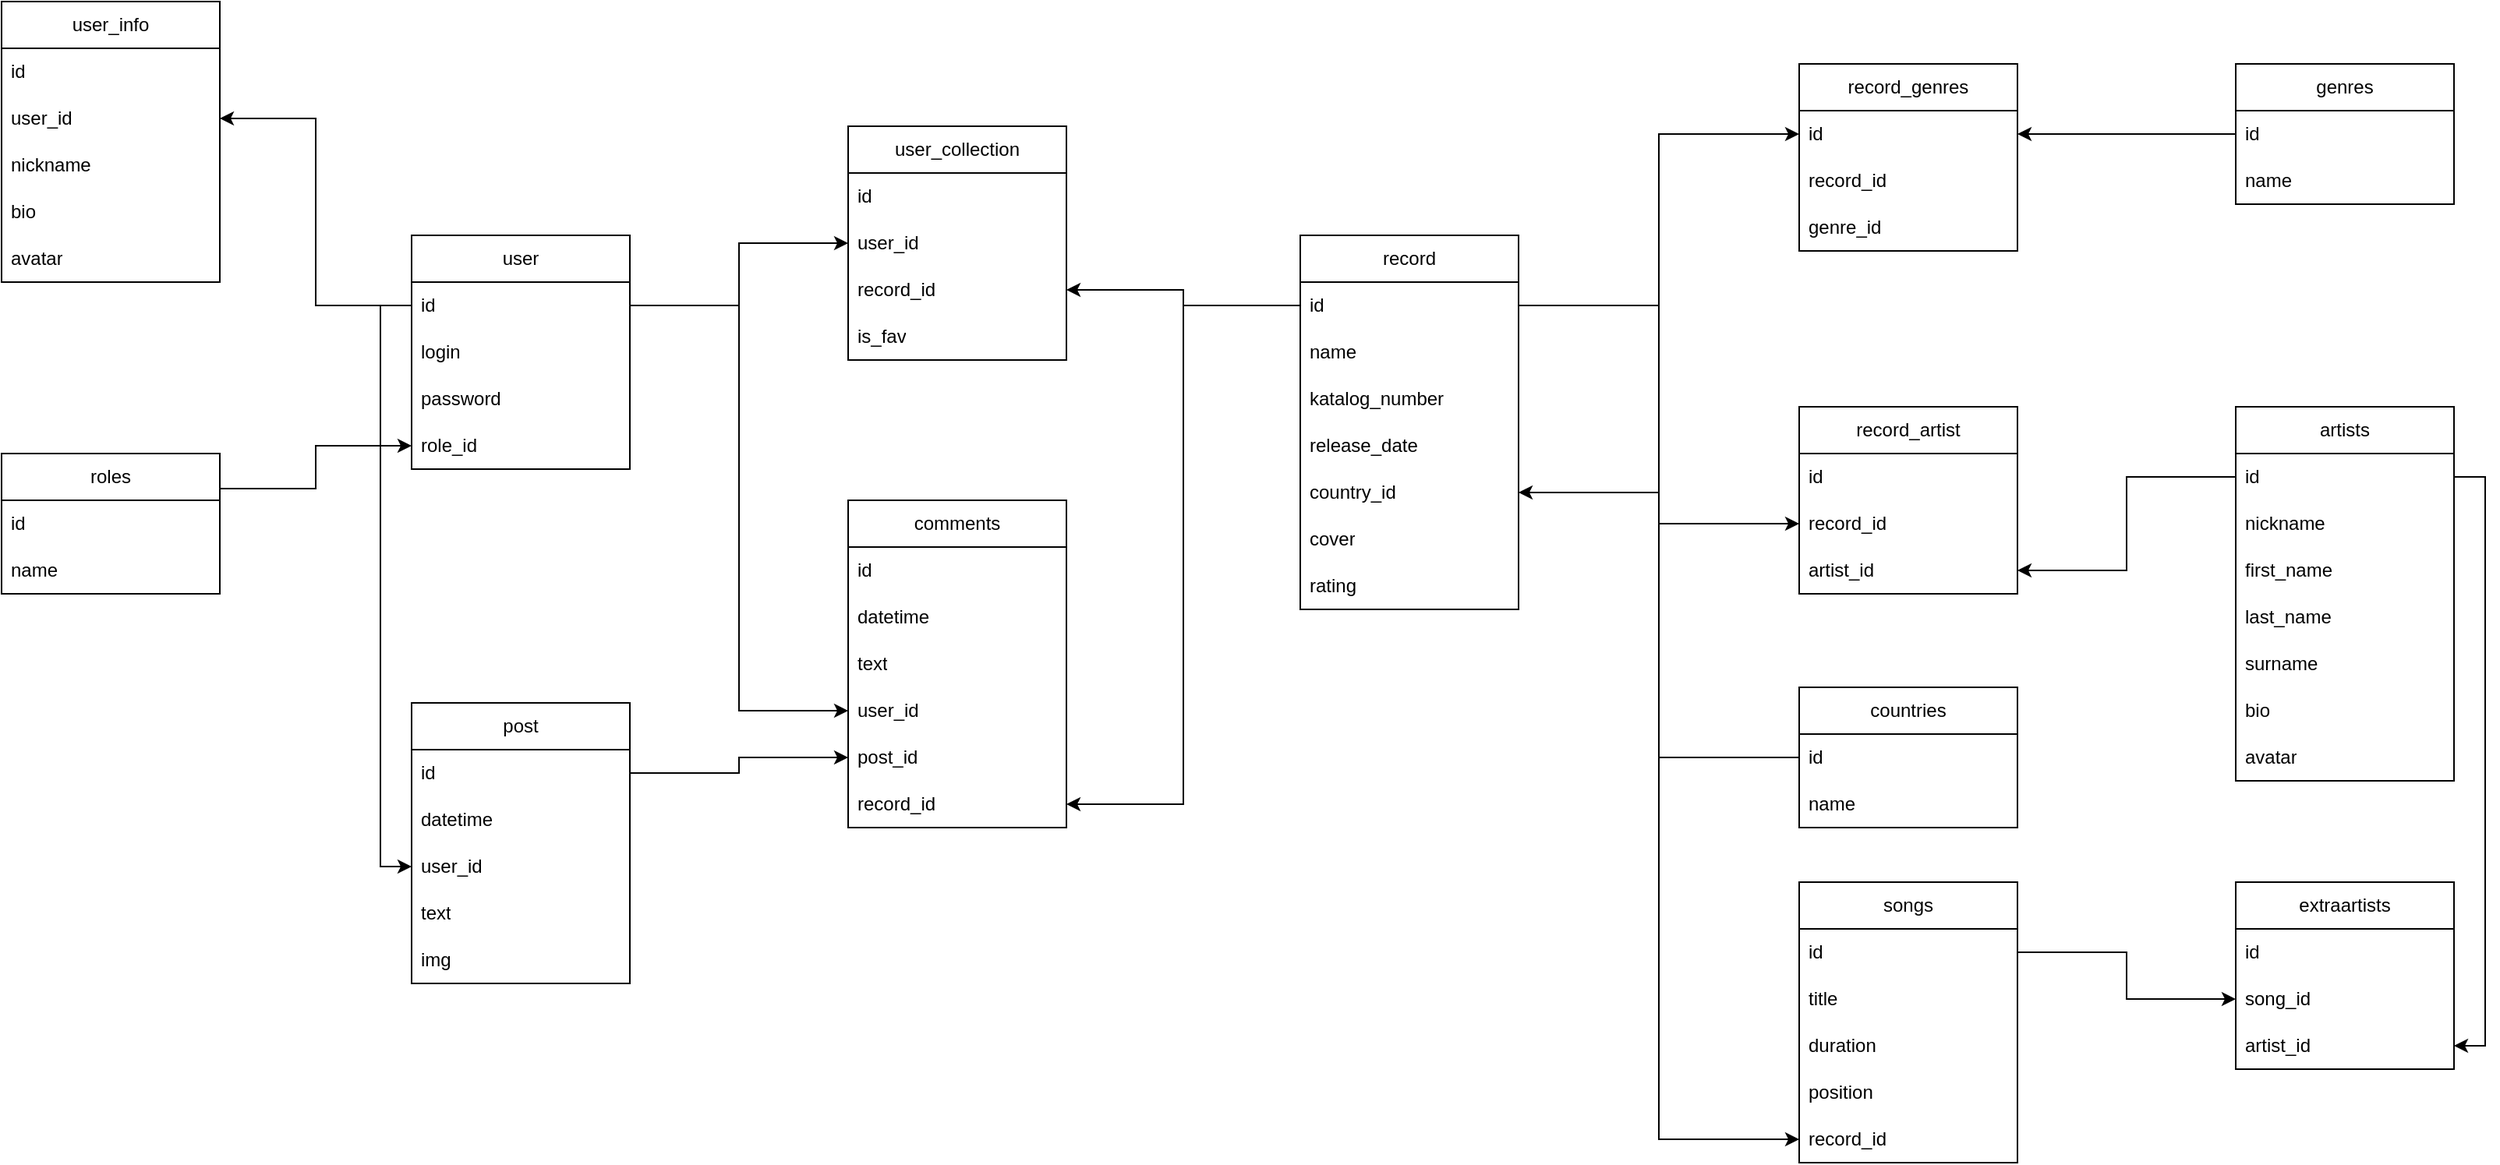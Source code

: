 <mxfile version="23.1.4" type="device">
  <diagram name="Страница — 1" id="0s-_kIhVOp5bxR39Bhoq">
    <mxGraphModel dx="2344" dy="765" grid="1" gridSize="10" guides="1" tooltips="1" connect="1" arrows="1" fold="1" page="1" pageScale="1" pageWidth="827" pageHeight="1169" math="0" shadow="0">
      <root>
        <mxCell id="0" />
        <mxCell id="1" parent="0" />
        <mxCell id="y_YgCn_2PNc4f6Vvzl3u-2" value="user" style="swimlane;fontStyle=0;childLayout=stackLayout;horizontal=1;startSize=30;horizontalStack=0;resizeParent=1;resizeParentMax=0;resizeLast=0;collapsible=1;marginBottom=0;whiteSpace=wrap;html=1;" parent="1" vertex="1">
          <mxGeometry x="-10" y="470" width="140" height="150" as="geometry" />
        </mxCell>
        <mxCell id="y_YgCn_2PNc4f6Vvzl3u-3" value="id" style="text;strokeColor=none;fillColor=none;align=left;verticalAlign=middle;spacingLeft=4;spacingRight=4;overflow=hidden;points=[[0,0.5],[1,0.5]];portConstraint=eastwest;rotatable=0;whiteSpace=wrap;html=1;" parent="y_YgCn_2PNc4f6Vvzl3u-2" vertex="1">
          <mxGeometry y="30" width="140" height="30" as="geometry" />
        </mxCell>
        <mxCell id="y_YgCn_2PNc4f6Vvzl3u-5" value="login" style="text;strokeColor=none;fillColor=none;align=left;verticalAlign=middle;spacingLeft=4;spacingRight=4;overflow=hidden;points=[[0,0.5],[1,0.5]];portConstraint=eastwest;rotatable=0;whiteSpace=wrap;html=1;" parent="y_YgCn_2PNc4f6Vvzl3u-2" vertex="1">
          <mxGeometry y="60" width="140" height="30" as="geometry" />
        </mxCell>
        <mxCell id="y_YgCn_2PNc4f6Vvzl3u-6" value="password" style="text;strokeColor=none;fillColor=none;align=left;verticalAlign=middle;spacingLeft=4;spacingRight=4;overflow=hidden;points=[[0,0.5],[1,0.5]];portConstraint=eastwest;rotatable=0;whiteSpace=wrap;html=1;" parent="y_YgCn_2PNc4f6Vvzl3u-2" vertex="1">
          <mxGeometry y="90" width="140" height="30" as="geometry" />
        </mxCell>
        <mxCell id="y_YgCn_2PNc4f6Vvzl3u-7" value="role_id" style="text;strokeColor=none;fillColor=none;align=left;verticalAlign=middle;spacingLeft=4;spacingRight=4;overflow=hidden;points=[[0,0.5],[1,0.5]];portConstraint=eastwest;rotatable=0;whiteSpace=wrap;html=1;" parent="y_YgCn_2PNc4f6Vvzl3u-2" vertex="1">
          <mxGeometry y="120" width="140" height="30" as="geometry" />
        </mxCell>
        <mxCell id="y_YgCn_2PNc4f6Vvzl3u-12" style="edgeStyle=orthogonalEdgeStyle;rounded=0;orthogonalLoop=1;jettySize=auto;html=1;exitX=1;exitY=0.25;exitDx=0;exitDy=0;entryX=0;entryY=0.5;entryDx=0;entryDy=0;" parent="1" source="y_YgCn_2PNc4f6Vvzl3u-8" target="y_YgCn_2PNc4f6Vvzl3u-7" edge="1">
          <mxGeometry relative="1" as="geometry" />
        </mxCell>
        <mxCell id="y_YgCn_2PNc4f6Vvzl3u-8" value="roles" style="swimlane;fontStyle=0;childLayout=stackLayout;horizontal=1;startSize=30;horizontalStack=0;resizeParent=1;resizeParentMax=0;resizeLast=0;collapsible=1;marginBottom=0;whiteSpace=wrap;html=1;" parent="1" vertex="1">
          <mxGeometry x="-273" y="610" width="140" height="90" as="geometry" />
        </mxCell>
        <mxCell id="y_YgCn_2PNc4f6Vvzl3u-9" value="id" style="text;strokeColor=none;fillColor=none;align=left;verticalAlign=middle;spacingLeft=4;spacingRight=4;overflow=hidden;points=[[0,0.5],[1,0.5]];portConstraint=eastwest;rotatable=0;whiteSpace=wrap;html=1;" parent="y_YgCn_2PNc4f6Vvzl3u-8" vertex="1">
          <mxGeometry y="30" width="140" height="30" as="geometry" />
        </mxCell>
        <mxCell id="y_YgCn_2PNc4f6Vvzl3u-10" value="name" style="text;strokeColor=none;fillColor=none;align=left;verticalAlign=middle;spacingLeft=4;spacingRight=4;overflow=hidden;points=[[0,0.5],[1,0.5]];portConstraint=eastwest;rotatable=0;whiteSpace=wrap;html=1;" parent="y_YgCn_2PNc4f6Vvzl3u-8" vertex="1">
          <mxGeometry y="60" width="140" height="30" as="geometry" />
        </mxCell>
        <mxCell id="y_YgCn_2PNc4f6Vvzl3u-13" value="record" style="swimlane;fontStyle=0;childLayout=stackLayout;horizontal=1;startSize=30;horizontalStack=0;resizeParent=1;resizeParentMax=0;resizeLast=0;collapsible=1;marginBottom=0;whiteSpace=wrap;html=1;" parent="1" vertex="1">
          <mxGeometry x="560" y="470" width="140" height="240" as="geometry" />
        </mxCell>
        <mxCell id="y_YgCn_2PNc4f6Vvzl3u-14" value="id" style="text;strokeColor=none;fillColor=none;align=left;verticalAlign=middle;spacingLeft=4;spacingRight=4;overflow=hidden;points=[[0,0.5],[1,0.5]];portConstraint=eastwest;rotatable=0;whiteSpace=wrap;html=1;" parent="y_YgCn_2PNc4f6Vvzl3u-13" vertex="1">
          <mxGeometry y="30" width="140" height="30" as="geometry" />
        </mxCell>
        <mxCell id="y_YgCn_2PNc4f6Vvzl3u-15" value="name" style="text;strokeColor=none;fillColor=none;align=left;verticalAlign=middle;spacingLeft=4;spacingRight=4;overflow=hidden;points=[[0,0.5],[1,0.5]];portConstraint=eastwest;rotatable=0;whiteSpace=wrap;html=1;" parent="y_YgCn_2PNc4f6Vvzl3u-13" vertex="1">
          <mxGeometry y="60" width="140" height="30" as="geometry" />
        </mxCell>
        <mxCell id="y_YgCn_2PNc4f6Vvzl3u-17" value="katalog_number" style="text;strokeColor=none;fillColor=none;align=left;verticalAlign=middle;spacingLeft=4;spacingRight=4;overflow=hidden;points=[[0,0.5],[1,0.5]];portConstraint=eastwest;rotatable=0;whiteSpace=wrap;html=1;" parent="y_YgCn_2PNc4f6Vvzl3u-13" vertex="1">
          <mxGeometry y="90" width="140" height="30" as="geometry" />
        </mxCell>
        <mxCell id="y_YgCn_2PNc4f6Vvzl3u-19" value="release_date" style="text;strokeColor=none;fillColor=none;align=left;verticalAlign=middle;spacingLeft=4;spacingRight=4;overflow=hidden;points=[[0,0.5],[1,0.5]];portConstraint=eastwest;rotatable=0;whiteSpace=wrap;html=1;" parent="y_YgCn_2PNc4f6Vvzl3u-13" vertex="1">
          <mxGeometry y="120" width="140" height="30" as="geometry" />
        </mxCell>
        <mxCell id="y_YgCn_2PNc4f6Vvzl3u-20" value="country_id" style="text;strokeColor=none;fillColor=none;align=left;verticalAlign=middle;spacingLeft=4;spacingRight=4;overflow=hidden;points=[[0,0.5],[1,0.5]];portConstraint=eastwest;rotatable=0;whiteSpace=wrap;html=1;" parent="y_YgCn_2PNc4f6Vvzl3u-13" vertex="1">
          <mxGeometry y="150" width="140" height="30" as="geometry" />
        </mxCell>
        <mxCell id="y_YgCn_2PNc4f6Vvzl3u-115" value="cover" style="text;strokeColor=none;fillColor=none;align=left;verticalAlign=middle;spacingLeft=4;spacingRight=4;overflow=hidden;points=[[0,0.5],[1,0.5]];portConstraint=eastwest;rotatable=0;whiteSpace=wrap;html=1;" parent="y_YgCn_2PNc4f6Vvzl3u-13" vertex="1">
          <mxGeometry y="180" width="140" height="30" as="geometry" />
        </mxCell>
        <mxCell id="y_YgCn_2PNc4f6Vvzl3u-69" value="rating" style="text;strokeColor=none;fillColor=none;align=left;verticalAlign=middle;spacingLeft=4;spacingRight=4;overflow=hidden;points=[[0,0.5],[1,0.5]];portConstraint=eastwest;rotatable=0;whiteSpace=wrap;html=1;" parent="y_YgCn_2PNc4f6Vvzl3u-13" vertex="1">
          <mxGeometry y="210" width="140" height="30" as="geometry" />
        </mxCell>
        <mxCell id="y_YgCn_2PNc4f6Vvzl3u-25" value="artists" style="swimlane;fontStyle=0;childLayout=stackLayout;horizontal=1;startSize=30;horizontalStack=0;resizeParent=1;resizeParentMax=0;resizeLast=0;collapsible=1;marginBottom=0;whiteSpace=wrap;html=1;" parent="1" vertex="1">
          <mxGeometry x="1160" y="580" width="140" height="240" as="geometry" />
        </mxCell>
        <mxCell id="y_YgCn_2PNc4f6Vvzl3u-26" value="id" style="text;strokeColor=none;fillColor=none;align=left;verticalAlign=middle;spacingLeft=4;spacingRight=4;overflow=hidden;points=[[0,0.5],[1,0.5]];portConstraint=eastwest;rotatable=0;whiteSpace=wrap;html=1;" parent="y_YgCn_2PNc4f6Vvzl3u-25" vertex="1">
          <mxGeometry y="30" width="140" height="30" as="geometry" />
        </mxCell>
        <mxCell id="y_YgCn_2PNc4f6Vvzl3u-27" value="nickname" style="text;strokeColor=none;fillColor=none;align=left;verticalAlign=middle;spacingLeft=4;spacingRight=4;overflow=hidden;points=[[0,0.5],[1,0.5]];portConstraint=eastwest;rotatable=0;whiteSpace=wrap;html=1;" parent="y_YgCn_2PNc4f6Vvzl3u-25" vertex="1">
          <mxGeometry y="60" width="140" height="30" as="geometry" />
        </mxCell>
        <mxCell id="y_YgCn_2PNc4f6Vvzl3u-37" value="first_name" style="text;strokeColor=none;fillColor=none;align=left;verticalAlign=middle;spacingLeft=4;spacingRight=4;overflow=hidden;points=[[0,0.5],[1,0.5]];portConstraint=eastwest;rotatable=0;whiteSpace=wrap;html=1;" parent="y_YgCn_2PNc4f6Vvzl3u-25" vertex="1">
          <mxGeometry y="90" width="140" height="30" as="geometry" />
        </mxCell>
        <mxCell id="LVcGv-mRTMzoTMZj-JKr-2" value="last_name" style="text;strokeColor=none;fillColor=none;align=left;verticalAlign=middle;spacingLeft=4;spacingRight=4;overflow=hidden;points=[[0,0.5],[1,0.5]];portConstraint=eastwest;rotatable=0;whiteSpace=wrap;html=1;" vertex="1" parent="y_YgCn_2PNc4f6Vvzl3u-25">
          <mxGeometry y="120" width="140" height="30" as="geometry" />
        </mxCell>
        <mxCell id="LVcGv-mRTMzoTMZj-JKr-1" value="surname" style="text;strokeColor=none;fillColor=none;align=left;verticalAlign=middle;spacingLeft=4;spacingRight=4;overflow=hidden;points=[[0,0.5],[1,0.5]];portConstraint=eastwest;rotatable=0;whiteSpace=wrap;html=1;" vertex="1" parent="y_YgCn_2PNc4f6Vvzl3u-25">
          <mxGeometry y="150" width="140" height="30" as="geometry" />
        </mxCell>
        <mxCell id="y_YgCn_2PNc4f6Vvzl3u-39" value="bio" style="text;strokeColor=none;fillColor=none;align=left;verticalAlign=middle;spacingLeft=4;spacingRight=4;overflow=hidden;points=[[0,0.5],[1,0.5]];portConstraint=eastwest;rotatable=0;whiteSpace=wrap;html=1;" parent="y_YgCn_2PNc4f6Vvzl3u-25" vertex="1">
          <mxGeometry y="180" width="140" height="30" as="geometry" />
        </mxCell>
        <mxCell id="y_YgCn_2PNc4f6Vvzl3u-38" value="avatar" style="text;strokeColor=none;fillColor=none;align=left;verticalAlign=middle;spacingLeft=4;spacingRight=4;overflow=hidden;points=[[0,0.5],[1,0.5]];portConstraint=eastwest;rotatable=0;whiteSpace=wrap;html=1;" parent="y_YgCn_2PNc4f6Vvzl3u-25" vertex="1">
          <mxGeometry y="210" width="140" height="30" as="geometry" />
        </mxCell>
        <mxCell id="y_YgCn_2PNc4f6Vvzl3u-29" value="genres" style="swimlane;fontStyle=0;childLayout=stackLayout;horizontal=1;startSize=30;horizontalStack=0;resizeParent=1;resizeParentMax=0;resizeLast=0;collapsible=1;marginBottom=0;whiteSpace=wrap;html=1;" parent="1" vertex="1">
          <mxGeometry x="1160" y="360" width="140" height="90" as="geometry" />
        </mxCell>
        <mxCell id="y_YgCn_2PNc4f6Vvzl3u-30" value="id" style="text;strokeColor=none;fillColor=none;align=left;verticalAlign=middle;spacingLeft=4;spacingRight=4;overflow=hidden;points=[[0,0.5],[1,0.5]];portConstraint=eastwest;rotatable=0;whiteSpace=wrap;html=1;" parent="y_YgCn_2PNc4f6Vvzl3u-29" vertex="1">
          <mxGeometry y="30" width="140" height="30" as="geometry" />
        </mxCell>
        <mxCell id="y_YgCn_2PNc4f6Vvzl3u-31" value="name" style="text;strokeColor=none;fillColor=none;align=left;verticalAlign=middle;spacingLeft=4;spacingRight=4;overflow=hidden;points=[[0,0.5],[1,0.5]];portConstraint=eastwest;rotatable=0;whiteSpace=wrap;html=1;" parent="y_YgCn_2PNc4f6Vvzl3u-29" vertex="1">
          <mxGeometry y="60" width="140" height="30" as="geometry" />
        </mxCell>
        <mxCell id="y_YgCn_2PNc4f6Vvzl3u-33" value="countries" style="swimlane;fontStyle=0;childLayout=stackLayout;horizontal=1;startSize=30;horizontalStack=0;resizeParent=1;resizeParentMax=0;resizeLast=0;collapsible=1;marginBottom=0;whiteSpace=wrap;html=1;" parent="1" vertex="1">
          <mxGeometry x="880" y="760" width="140" height="90" as="geometry" />
        </mxCell>
        <mxCell id="y_YgCn_2PNc4f6Vvzl3u-34" value="id" style="text;strokeColor=none;fillColor=none;align=left;verticalAlign=middle;spacingLeft=4;spacingRight=4;overflow=hidden;points=[[0,0.5],[1,0.5]];portConstraint=eastwest;rotatable=0;whiteSpace=wrap;html=1;" parent="y_YgCn_2PNc4f6Vvzl3u-33" vertex="1">
          <mxGeometry y="30" width="140" height="30" as="geometry" />
        </mxCell>
        <mxCell id="y_YgCn_2PNc4f6Vvzl3u-35" value="name" style="text;strokeColor=none;fillColor=none;align=left;verticalAlign=middle;spacingLeft=4;spacingRight=4;overflow=hidden;points=[[0,0.5],[1,0.5]];portConstraint=eastwest;rotatable=0;whiteSpace=wrap;html=1;" parent="y_YgCn_2PNc4f6Vvzl3u-33" vertex="1">
          <mxGeometry y="60" width="140" height="30" as="geometry" />
        </mxCell>
        <mxCell id="y_YgCn_2PNc4f6Vvzl3u-40" style="edgeStyle=orthogonalEdgeStyle;rounded=0;orthogonalLoop=1;jettySize=auto;html=1;exitX=0;exitY=0.5;exitDx=0;exitDy=0;entryX=1;entryY=0.5;entryDx=0;entryDy=0;" parent="1" source="y_YgCn_2PNc4f6Vvzl3u-34" target="y_YgCn_2PNc4f6Vvzl3u-20" edge="1">
          <mxGeometry relative="1" as="geometry" />
        </mxCell>
        <mxCell id="y_YgCn_2PNc4f6Vvzl3u-43" value="record_genres" style="swimlane;fontStyle=0;childLayout=stackLayout;horizontal=1;startSize=30;horizontalStack=0;resizeParent=1;resizeParentMax=0;resizeLast=0;collapsible=1;marginBottom=0;whiteSpace=wrap;html=1;" parent="1" vertex="1">
          <mxGeometry x="880" y="360" width="140" height="120" as="geometry" />
        </mxCell>
        <mxCell id="y_YgCn_2PNc4f6Vvzl3u-44" value="id" style="text;strokeColor=none;fillColor=none;align=left;verticalAlign=middle;spacingLeft=4;spacingRight=4;overflow=hidden;points=[[0,0.5],[1,0.5]];portConstraint=eastwest;rotatable=0;whiteSpace=wrap;html=1;" parent="y_YgCn_2PNc4f6Vvzl3u-43" vertex="1">
          <mxGeometry y="30" width="140" height="30" as="geometry" />
        </mxCell>
        <mxCell id="y_YgCn_2PNc4f6Vvzl3u-45" value="record_id" style="text;strokeColor=none;fillColor=none;align=left;verticalAlign=middle;spacingLeft=4;spacingRight=4;overflow=hidden;points=[[0,0.5],[1,0.5]];portConstraint=eastwest;rotatable=0;whiteSpace=wrap;html=1;" parent="y_YgCn_2PNc4f6Vvzl3u-43" vertex="1">
          <mxGeometry y="60" width="140" height="30" as="geometry" />
        </mxCell>
        <mxCell id="y_YgCn_2PNc4f6Vvzl3u-46" value="genre_id" style="text;strokeColor=none;fillColor=none;align=left;verticalAlign=middle;spacingLeft=4;spacingRight=4;overflow=hidden;points=[[0,0.5],[1,0.5]];portConstraint=eastwest;rotatable=0;whiteSpace=wrap;html=1;" parent="y_YgCn_2PNc4f6Vvzl3u-43" vertex="1">
          <mxGeometry y="90" width="140" height="30" as="geometry" />
        </mxCell>
        <mxCell id="y_YgCn_2PNc4f6Vvzl3u-47" style="edgeStyle=orthogonalEdgeStyle;rounded=0;orthogonalLoop=1;jettySize=auto;html=1;exitX=1;exitY=0.5;exitDx=0;exitDy=0;entryX=0;entryY=0.5;entryDx=0;entryDy=0;" parent="1" source="y_YgCn_2PNc4f6Vvzl3u-14" target="y_YgCn_2PNc4f6Vvzl3u-44" edge="1">
          <mxGeometry relative="1" as="geometry" />
        </mxCell>
        <mxCell id="y_YgCn_2PNc4f6Vvzl3u-48" style="edgeStyle=orthogonalEdgeStyle;rounded=0;orthogonalLoop=1;jettySize=auto;html=1;exitX=0;exitY=0.5;exitDx=0;exitDy=0;entryX=1;entryY=0.5;entryDx=0;entryDy=0;" parent="1" source="y_YgCn_2PNc4f6Vvzl3u-30" target="y_YgCn_2PNc4f6Vvzl3u-44" edge="1">
          <mxGeometry relative="1" as="geometry" />
        </mxCell>
        <mxCell id="y_YgCn_2PNc4f6Vvzl3u-49" value="record_artist" style="swimlane;fontStyle=0;childLayout=stackLayout;horizontal=1;startSize=30;horizontalStack=0;resizeParent=1;resizeParentMax=0;resizeLast=0;collapsible=1;marginBottom=0;whiteSpace=wrap;html=1;" parent="1" vertex="1">
          <mxGeometry x="880" y="580" width="140" height="120" as="geometry" />
        </mxCell>
        <mxCell id="y_YgCn_2PNc4f6Vvzl3u-50" value="id" style="text;strokeColor=none;fillColor=none;align=left;verticalAlign=middle;spacingLeft=4;spacingRight=4;overflow=hidden;points=[[0,0.5],[1,0.5]];portConstraint=eastwest;rotatable=0;whiteSpace=wrap;html=1;" parent="y_YgCn_2PNc4f6Vvzl3u-49" vertex="1">
          <mxGeometry y="30" width="140" height="30" as="geometry" />
        </mxCell>
        <mxCell id="y_YgCn_2PNc4f6Vvzl3u-51" value="record_id" style="text;strokeColor=none;fillColor=none;align=left;verticalAlign=middle;spacingLeft=4;spacingRight=4;overflow=hidden;points=[[0,0.5],[1,0.5]];portConstraint=eastwest;rotatable=0;whiteSpace=wrap;html=1;" parent="y_YgCn_2PNc4f6Vvzl3u-49" vertex="1">
          <mxGeometry y="60" width="140" height="30" as="geometry" />
        </mxCell>
        <mxCell id="y_YgCn_2PNc4f6Vvzl3u-52" value="artist_id" style="text;strokeColor=none;fillColor=none;align=left;verticalAlign=middle;spacingLeft=4;spacingRight=4;overflow=hidden;points=[[0,0.5],[1,0.5]];portConstraint=eastwest;rotatable=0;whiteSpace=wrap;html=1;" parent="y_YgCn_2PNc4f6Vvzl3u-49" vertex="1">
          <mxGeometry y="90" width="140" height="30" as="geometry" />
        </mxCell>
        <mxCell id="y_YgCn_2PNc4f6Vvzl3u-53" style="edgeStyle=orthogonalEdgeStyle;rounded=0;orthogonalLoop=1;jettySize=auto;html=1;exitX=1;exitY=0.5;exitDx=0;exitDy=0;entryX=0;entryY=0.5;entryDx=0;entryDy=0;" parent="1" source="y_YgCn_2PNc4f6Vvzl3u-14" target="y_YgCn_2PNc4f6Vvzl3u-51" edge="1">
          <mxGeometry relative="1" as="geometry" />
        </mxCell>
        <mxCell id="y_YgCn_2PNc4f6Vvzl3u-54" style="edgeStyle=orthogonalEdgeStyle;rounded=0;orthogonalLoop=1;jettySize=auto;html=1;exitX=0;exitY=0.5;exitDx=0;exitDy=0;entryX=1;entryY=0.5;entryDx=0;entryDy=0;" parent="1" source="y_YgCn_2PNc4f6Vvzl3u-26" target="y_YgCn_2PNc4f6Vvzl3u-52" edge="1">
          <mxGeometry relative="1" as="geometry" />
        </mxCell>
        <mxCell id="y_YgCn_2PNc4f6Vvzl3u-55" value="songs" style="swimlane;fontStyle=0;childLayout=stackLayout;horizontal=1;startSize=30;horizontalStack=0;resizeParent=1;resizeParentMax=0;resizeLast=0;collapsible=1;marginBottom=0;whiteSpace=wrap;html=1;" parent="1" vertex="1">
          <mxGeometry x="880" y="885" width="140" height="180" as="geometry" />
        </mxCell>
        <mxCell id="y_YgCn_2PNc4f6Vvzl3u-56" value="id" style="text;strokeColor=none;fillColor=none;align=left;verticalAlign=middle;spacingLeft=4;spacingRight=4;overflow=hidden;points=[[0,0.5],[1,0.5]];portConstraint=eastwest;rotatable=0;whiteSpace=wrap;html=1;" parent="y_YgCn_2PNc4f6Vvzl3u-55" vertex="1">
          <mxGeometry y="30" width="140" height="30" as="geometry" />
        </mxCell>
        <mxCell id="y_YgCn_2PNc4f6Vvzl3u-63" value="title" style="text;strokeColor=none;fillColor=none;align=left;verticalAlign=middle;spacingLeft=4;spacingRight=4;overflow=hidden;points=[[0,0.5],[1,0.5]];portConstraint=eastwest;rotatable=0;whiteSpace=wrap;html=1;" parent="y_YgCn_2PNc4f6Vvzl3u-55" vertex="1">
          <mxGeometry y="60" width="140" height="30" as="geometry" />
        </mxCell>
        <mxCell id="y_YgCn_2PNc4f6Vvzl3u-64" value="duration" style="text;strokeColor=none;fillColor=none;align=left;verticalAlign=middle;spacingLeft=4;spacingRight=4;overflow=hidden;points=[[0,0.5],[1,0.5]];portConstraint=eastwest;rotatable=0;whiteSpace=wrap;html=1;" parent="y_YgCn_2PNc4f6Vvzl3u-55" vertex="1">
          <mxGeometry y="90" width="140" height="30" as="geometry" />
        </mxCell>
        <mxCell id="y_YgCn_2PNc4f6Vvzl3u-65" value="position" style="text;strokeColor=none;fillColor=none;align=left;verticalAlign=middle;spacingLeft=4;spacingRight=4;overflow=hidden;points=[[0,0.5],[1,0.5]];portConstraint=eastwest;rotatable=0;whiteSpace=wrap;html=1;" parent="y_YgCn_2PNc4f6Vvzl3u-55" vertex="1">
          <mxGeometry y="120" width="140" height="30" as="geometry" />
        </mxCell>
        <mxCell id="y_YgCn_2PNc4f6Vvzl3u-57" value="record_id" style="text;strokeColor=none;fillColor=none;align=left;verticalAlign=middle;spacingLeft=4;spacingRight=4;overflow=hidden;points=[[0,0.5],[1,0.5]];portConstraint=eastwest;rotatable=0;whiteSpace=wrap;html=1;" parent="y_YgCn_2PNc4f6Vvzl3u-55" vertex="1">
          <mxGeometry y="150" width="140" height="30" as="geometry" />
        </mxCell>
        <mxCell id="y_YgCn_2PNc4f6Vvzl3u-59" value="extraartists" style="swimlane;fontStyle=0;childLayout=stackLayout;horizontal=1;startSize=30;horizontalStack=0;resizeParent=1;resizeParentMax=0;resizeLast=0;collapsible=1;marginBottom=0;whiteSpace=wrap;html=1;" parent="1" vertex="1">
          <mxGeometry x="1160" y="885" width="140" height="120" as="geometry" />
        </mxCell>
        <mxCell id="y_YgCn_2PNc4f6Vvzl3u-60" value="id" style="text;strokeColor=none;fillColor=none;align=left;verticalAlign=middle;spacingLeft=4;spacingRight=4;overflow=hidden;points=[[0,0.5],[1,0.5]];portConstraint=eastwest;rotatable=0;whiteSpace=wrap;html=1;" parent="y_YgCn_2PNc4f6Vvzl3u-59" vertex="1">
          <mxGeometry y="30" width="140" height="30" as="geometry" />
        </mxCell>
        <mxCell id="y_YgCn_2PNc4f6Vvzl3u-61" value="song_id" style="text;strokeColor=none;fillColor=none;align=left;verticalAlign=middle;spacingLeft=4;spacingRight=4;overflow=hidden;points=[[0,0.5],[1,0.5]];portConstraint=eastwest;rotatable=0;whiteSpace=wrap;html=1;" parent="y_YgCn_2PNc4f6Vvzl3u-59" vertex="1">
          <mxGeometry y="60" width="140" height="30" as="geometry" />
        </mxCell>
        <mxCell id="y_YgCn_2PNc4f6Vvzl3u-62" value="artist_id" style="text;strokeColor=none;fillColor=none;align=left;verticalAlign=middle;spacingLeft=4;spacingRight=4;overflow=hidden;points=[[0,0.5],[1,0.5]];portConstraint=eastwest;rotatable=0;whiteSpace=wrap;html=1;" parent="y_YgCn_2PNc4f6Vvzl3u-59" vertex="1">
          <mxGeometry y="90" width="140" height="30" as="geometry" />
        </mxCell>
        <mxCell id="y_YgCn_2PNc4f6Vvzl3u-66" style="edgeStyle=orthogonalEdgeStyle;rounded=0;orthogonalLoop=1;jettySize=auto;html=1;exitX=1;exitY=0.5;exitDx=0;exitDy=0;entryX=0;entryY=0.5;entryDx=0;entryDy=0;" parent="1" source="y_YgCn_2PNc4f6Vvzl3u-14" target="y_YgCn_2PNc4f6Vvzl3u-57" edge="1">
          <mxGeometry relative="1" as="geometry" />
        </mxCell>
        <mxCell id="y_YgCn_2PNc4f6Vvzl3u-67" style="edgeStyle=orthogonalEdgeStyle;rounded=0;orthogonalLoop=1;jettySize=auto;html=1;exitX=1;exitY=0.5;exitDx=0;exitDy=0;entryX=0;entryY=0.5;entryDx=0;entryDy=0;" parent="1" source="y_YgCn_2PNc4f6Vvzl3u-56" target="y_YgCn_2PNc4f6Vvzl3u-61" edge="1">
          <mxGeometry relative="1" as="geometry" />
        </mxCell>
        <mxCell id="y_YgCn_2PNc4f6Vvzl3u-68" style="edgeStyle=orthogonalEdgeStyle;rounded=0;orthogonalLoop=1;jettySize=auto;html=1;exitX=1;exitY=0.5;exitDx=0;exitDy=0;entryX=1;entryY=0.5;entryDx=0;entryDy=0;" parent="1" source="y_YgCn_2PNc4f6Vvzl3u-26" target="y_YgCn_2PNc4f6Vvzl3u-62" edge="1">
          <mxGeometry relative="1" as="geometry" />
        </mxCell>
        <mxCell id="y_YgCn_2PNc4f6Vvzl3u-71" value="comments" style="swimlane;fontStyle=0;childLayout=stackLayout;horizontal=1;startSize=30;horizontalStack=0;resizeParent=1;resizeParentMax=0;resizeLast=0;collapsible=1;marginBottom=0;whiteSpace=wrap;html=1;" parent="1" vertex="1">
          <mxGeometry x="270" y="640" width="140" height="210" as="geometry" />
        </mxCell>
        <mxCell id="y_YgCn_2PNc4f6Vvzl3u-72" value="id" style="text;strokeColor=none;fillColor=none;align=left;verticalAlign=middle;spacingLeft=4;spacingRight=4;overflow=hidden;points=[[0,0.5],[1,0.5]];portConstraint=eastwest;rotatable=0;whiteSpace=wrap;html=1;" parent="y_YgCn_2PNc4f6Vvzl3u-71" vertex="1">
          <mxGeometry y="30" width="140" height="30" as="geometry" />
        </mxCell>
        <mxCell id="y_YgCn_2PNc4f6Vvzl3u-121" value="datetime" style="text;strokeColor=none;fillColor=none;align=left;verticalAlign=middle;spacingLeft=4;spacingRight=4;overflow=hidden;points=[[0,0.5],[1,0.5]];portConstraint=eastwest;rotatable=0;whiteSpace=wrap;html=1;" parent="y_YgCn_2PNc4f6Vvzl3u-71" vertex="1">
          <mxGeometry y="60" width="140" height="30" as="geometry" />
        </mxCell>
        <mxCell id="y_YgCn_2PNc4f6Vvzl3u-73" value="text" style="text;strokeColor=none;fillColor=none;align=left;verticalAlign=middle;spacingLeft=4;spacingRight=4;overflow=hidden;points=[[0,0.5],[1,0.5]];portConstraint=eastwest;rotatable=0;whiteSpace=wrap;html=1;" parent="y_YgCn_2PNc4f6Vvzl3u-71" vertex="1">
          <mxGeometry y="90" width="140" height="30" as="geometry" />
        </mxCell>
        <mxCell id="y_YgCn_2PNc4f6Vvzl3u-76" value="user_id" style="text;strokeColor=none;fillColor=none;align=left;verticalAlign=middle;spacingLeft=4;spacingRight=4;overflow=hidden;points=[[0,0.5],[1,0.5]];portConstraint=eastwest;rotatable=0;whiteSpace=wrap;html=1;" parent="y_YgCn_2PNc4f6Vvzl3u-71" vertex="1">
          <mxGeometry y="120" width="140" height="30" as="geometry" />
        </mxCell>
        <mxCell id="y_YgCn_2PNc4f6Vvzl3u-122" value="post_id" style="text;strokeColor=none;fillColor=none;align=left;verticalAlign=middle;spacingLeft=4;spacingRight=4;overflow=hidden;points=[[0,0.5],[1,0.5]];portConstraint=eastwest;rotatable=0;whiteSpace=wrap;html=1;" parent="y_YgCn_2PNc4f6Vvzl3u-71" vertex="1">
          <mxGeometry y="150" width="140" height="30" as="geometry" />
        </mxCell>
        <mxCell id="y_YgCn_2PNc4f6Vvzl3u-131" value="record_id" style="text;strokeColor=none;fillColor=none;align=left;verticalAlign=middle;spacingLeft=4;spacingRight=4;overflow=hidden;points=[[0,0.5],[1,0.5]];portConstraint=eastwest;rotatable=0;whiteSpace=wrap;html=1;" parent="y_YgCn_2PNc4f6Vvzl3u-71" vertex="1">
          <mxGeometry y="180" width="140" height="30" as="geometry" />
        </mxCell>
        <mxCell id="y_YgCn_2PNc4f6Vvzl3u-77" style="edgeStyle=orthogonalEdgeStyle;rounded=0;orthogonalLoop=1;jettySize=auto;html=1;exitX=1;exitY=0.5;exitDx=0;exitDy=0;entryX=0;entryY=0.5;entryDx=0;entryDy=0;" parent="1" source="y_YgCn_2PNc4f6Vvzl3u-3" target="y_YgCn_2PNc4f6Vvzl3u-76" edge="1">
          <mxGeometry relative="1" as="geometry" />
        </mxCell>
        <mxCell id="y_YgCn_2PNc4f6Vvzl3u-85" value="post" style="swimlane;fontStyle=0;childLayout=stackLayout;horizontal=1;startSize=30;horizontalStack=0;resizeParent=1;resizeParentMax=0;resizeLast=0;collapsible=1;marginBottom=0;whiteSpace=wrap;html=1;" parent="1" vertex="1">
          <mxGeometry x="-10" y="770" width="140" height="180" as="geometry" />
        </mxCell>
        <mxCell id="y_YgCn_2PNc4f6Vvzl3u-86" value="id" style="text;strokeColor=none;fillColor=none;align=left;verticalAlign=middle;spacingLeft=4;spacingRight=4;overflow=hidden;points=[[0,0.5],[1,0.5]];portConstraint=eastwest;rotatable=0;whiteSpace=wrap;html=1;" parent="y_YgCn_2PNc4f6Vvzl3u-85" vertex="1">
          <mxGeometry y="30" width="140" height="30" as="geometry" />
        </mxCell>
        <mxCell id="y_YgCn_2PNc4f6Vvzl3u-118" value="datetime" style="text;strokeColor=none;fillColor=none;align=left;verticalAlign=middle;spacingLeft=4;spacingRight=4;overflow=hidden;points=[[0,0.5],[1,0.5]];portConstraint=eastwest;rotatable=0;whiteSpace=wrap;html=1;" parent="y_YgCn_2PNc4f6Vvzl3u-85" vertex="1">
          <mxGeometry y="60" width="140" height="30" as="geometry" />
        </mxCell>
        <mxCell id="y_YgCn_2PNc4f6Vvzl3u-116" value="user_id" style="text;strokeColor=none;fillColor=none;align=left;verticalAlign=middle;spacingLeft=4;spacingRight=4;overflow=hidden;points=[[0,0.5],[1,0.5]];portConstraint=eastwest;rotatable=0;whiteSpace=wrap;html=1;" parent="y_YgCn_2PNc4f6Vvzl3u-85" vertex="1">
          <mxGeometry y="90" width="140" height="30" as="geometry" />
        </mxCell>
        <mxCell id="y_YgCn_2PNc4f6Vvzl3u-87" value="text" style="text;strokeColor=none;fillColor=none;align=left;verticalAlign=middle;spacingLeft=4;spacingRight=4;overflow=hidden;points=[[0,0.5],[1,0.5]];portConstraint=eastwest;rotatable=0;whiteSpace=wrap;html=1;" parent="y_YgCn_2PNc4f6Vvzl3u-85" vertex="1">
          <mxGeometry y="120" width="140" height="30" as="geometry" />
        </mxCell>
        <mxCell id="y_YgCn_2PNc4f6Vvzl3u-88" value="img" style="text;strokeColor=none;fillColor=none;align=left;verticalAlign=middle;spacingLeft=4;spacingRight=4;overflow=hidden;points=[[0,0.5],[1,0.5]];portConstraint=eastwest;rotatable=0;whiteSpace=wrap;html=1;" parent="y_YgCn_2PNc4f6Vvzl3u-85" vertex="1">
          <mxGeometry y="150" width="140" height="30" as="geometry" />
        </mxCell>
        <mxCell id="y_YgCn_2PNc4f6Vvzl3u-94" value="user_info" style="swimlane;fontStyle=0;childLayout=stackLayout;horizontal=1;startSize=30;horizontalStack=0;resizeParent=1;resizeParentMax=0;resizeLast=0;collapsible=1;marginBottom=0;whiteSpace=wrap;html=1;" parent="1" vertex="1">
          <mxGeometry x="-273" y="320" width="140" height="180" as="geometry" />
        </mxCell>
        <mxCell id="y_YgCn_2PNc4f6Vvzl3u-95" value="id" style="text;strokeColor=none;fillColor=none;align=left;verticalAlign=middle;spacingLeft=4;spacingRight=4;overflow=hidden;points=[[0,0.5],[1,0.5]];portConstraint=eastwest;rotatable=0;whiteSpace=wrap;html=1;" parent="y_YgCn_2PNc4f6Vvzl3u-94" vertex="1">
          <mxGeometry y="30" width="140" height="30" as="geometry" />
        </mxCell>
        <mxCell id="y_YgCn_2PNc4f6Vvzl3u-96" value="user_id" style="text;strokeColor=none;fillColor=none;align=left;verticalAlign=middle;spacingLeft=4;spacingRight=4;overflow=hidden;points=[[0,0.5],[1,0.5]];portConstraint=eastwest;rotatable=0;whiteSpace=wrap;html=1;" parent="y_YgCn_2PNc4f6Vvzl3u-94" vertex="1">
          <mxGeometry y="60" width="140" height="30" as="geometry" />
        </mxCell>
        <mxCell id="y_YgCn_2PNc4f6Vvzl3u-97" value="nickname" style="text;strokeColor=none;fillColor=none;align=left;verticalAlign=middle;spacingLeft=4;spacingRight=4;overflow=hidden;points=[[0,0.5],[1,0.5]];portConstraint=eastwest;rotatable=0;whiteSpace=wrap;html=1;" parent="y_YgCn_2PNc4f6Vvzl3u-94" vertex="1">
          <mxGeometry y="90" width="140" height="30" as="geometry" />
        </mxCell>
        <mxCell id="y_YgCn_2PNc4f6Vvzl3u-98" value="bio" style="text;strokeColor=none;fillColor=none;align=left;verticalAlign=middle;spacingLeft=4;spacingRight=4;overflow=hidden;points=[[0,0.5],[1,0.5]];portConstraint=eastwest;rotatable=0;whiteSpace=wrap;html=1;" parent="y_YgCn_2PNc4f6Vvzl3u-94" vertex="1">
          <mxGeometry y="120" width="140" height="30" as="geometry" />
        </mxCell>
        <mxCell id="y_YgCn_2PNc4f6Vvzl3u-99" value="avatar" style="text;strokeColor=none;fillColor=none;align=left;verticalAlign=middle;spacingLeft=4;spacingRight=4;overflow=hidden;points=[[0,0.5],[1,0.5]];portConstraint=eastwest;rotatable=0;whiteSpace=wrap;html=1;" parent="y_YgCn_2PNc4f6Vvzl3u-94" vertex="1">
          <mxGeometry y="150" width="140" height="30" as="geometry" />
        </mxCell>
        <mxCell id="y_YgCn_2PNc4f6Vvzl3u-100" style="edgeStyle=orthogonalEdgeStyle;rounded=0;orthogonalLoop=1;jettySize=auto;html=1;exitX=0;exitY=0.5;exitDx=0;exitDy=0;entryX=1;entryY=0.5;entryDx=0;entryDy=0;" parent="1" source="y_YgCn_2PNc4f6Vvzl3u-3" target="y_YgCn_2PNc4f6Vvzl3u-96" edge="1">
          <mxGeometry relative="1" as="geometry" />
        </mxCell>
        <mxCell id="y_YgCn_2PNc4f6Vvzl3u-105" value="user_collection" style="swimlane;fontStyle=0;childLayout=stackLayout;horizontal=1;startSize=30;horizontalStack=0;resizeParent=1;resizeParentMax=0;resizeLast=0;collapsible=1;marginBottom=0;whiteSpace=wrap;html=1;" parent="1" vertex="1">
          <mxGeometry x="270" y="400" width="140" height="150" as="geometry" />
        </mxCell>
        <mxCell id="y_YgCn_2PNc4f6Vvzl3u-106" value="id" style="text;strokeColor=none;fillColor=none;align=left;verticalAlign=middle;spacingLeft=4;spacingRight=4;overflow=hidden;points=[[0,0.5],[1,0.5]];portConstraint=eastwest;rotatable=0;whiteSpace=wrap;html=1;" parent="y_YgCn_2PNc4f6Vvzl3u-105" vertex="1">
          <mxGeometry y="30" width="140" height="30" as="geometry" />
        </mxCell>
        <mxCell id="y_YgCn_2PNc4f6Vvzl3u-108" value="user_id" style="text;strokeColor=none;fillColor=none;align=left;verticalAlign=middle;spacingLeft=4;spacingRight=4;overflow=hidden;points=[[0,0.5],[1,0.5]];portConstraint=eastwest;rotatable=0;whiteSpace=wrap;html=1;" parent="y_YgCn_2PNc4f6Vvzl3u-105" vertex="1">
          <mxGeometry y="60" width="140" height="30" as="geometry" />
        </mxCell>
        <mxCell id="y_YgCn_2PNc4f6Vvzl3u-107" value="record_id" style="text;strokeColor=none;fillColor=none;align=left;verticalAlign=middle;spacingLeft=4;spacingRight=4;overflow=hidden;points=[[0,0.5],[1,0.5]];portConstraint=eastwest;rotatable=0;whiteSpace=wrap;html=1;" parent="y_YgCn_2PNc4f6Vvzl3u-105" vertex="1">
          <mxGeometry y="90" width="140" height="30" as="geometry" />
        </mxCell>
        <mxCell id="y_YgCn_2PNc4f6Vvzl3u-114" value="is_fav" style="text;strokeColor=none;fillColor=none;align=left;verticalAlign=middle;spacingLeft=4;spacingRight=4;overflow=hidden;points=[[0,0.5],[1,0.5]];portConstraint=eastwest;rotatable=0;whiteSpace=wrap;html=1;" parent="y_YgCn_2PNc4f6Vvzl3u-105" vertex="1">
          <mxGeometry y="120" width="140" height="30" as="geometry" />
        </mxCell>
        <mxCell id="y_YgCn_2PNc4f6Vvzl3u-110" style="edgeStyle=orthogonalEdgeStyle;rounded=0;orthogonalLoop=1;jettySize=auto;html=1;exitX=1;exitY=0.5;exitDx=0;exitDy=0;entryX=0;entryY=0.5;entryDx=0;entryDy=0;" parent="1" source="y_YgCn_2PNc4f6Vvzl3u-3" target="y_YgCn_2PNc4f6Vvzl3u-108" edge="1">
          <mxGeometry relative="1" as="geometry" />
        </mxCell>
        <mxCell id="y_YgCn_2PNc4f6Vvzl3u-111" style="edgeStyle=orthogonalEdgeStyle;rounded=0;orthogonalLoop=1;jettySize=auto;html=1;exitX=0;exitY=0.5;exitDx=0;exitDy=0;entryX=1;entryY=0.5;entryDx=0;entryDy=0;" parent="1" source="y_YgCn_2PNc4f6Vvzl3u-14" target="y_YgCn_2PNc4f6Vvzl3u-107" edge="1">
          <mxGeometry relative="1" as="geometry" />
        </mxCell>
        <mxCell id="y_YgCn_2PNc4f6Vvzl3u-117" style="edgeStyle=orthogonalEdgeStyle;rounded=0;orthogonalLoop=1;jettySize=auto;html=1;exitX=0;exitY=0.5;exitDx=0;exitDy=0;entryX=0;entryY=0.5;entryDx=0;entryDy=0;" parent="1" source="y_YgCn_2PNc4f6Vvzl3u-3" target="y_YgCn_2PNc4f6Vvzl3u-116" edge="1">
          <mxGeometry relative="1" as="geometry" />
        </mxCell>
        <mxCell id="y_YgCn_2PNc4f6Vvzl3u-130" style="edgeStyle=orthogonalEdgeStyle;rounded=0;orthogonalLoop=1;jettySize=auto;html=1;exitX=1;exitY=0.5;exitDx=0;exitDy=0;entryX=0;entryY=0.5;entryDx=0;entryDy=0;" parent="1" source="y_YgCn_2PNc4f6Vvzl3u-86" target="y_YgCn_2PNc4f6Vvzl3u-122" edge="1">
          <mxGeometry relative="1" as="geometry" />
        </mxCell>
        <mxCell id="y_YgCn_2PNc4f6Vvzl3u-132" style="edgeStyle=orthogonalEdgeStyle;rounded=0;orthogonalLoop=1;jettySize=auto;html=1;exitX=0;exitY=0.5;exitDx=0;exitDy=0;entryX=1;entryY=0.5;entryDx=0;entryDy=0;" parent="1" source="y_YgCn_2PNc4f6Vvzl3u-14" target="y_YgCn_2PNc4f6Vvzl3u-131" edge="1">
          <mxGeometry relative="1" as="geometry" />
        </mxCell>
      </root>
    </mxGraphModel>
  </diagram>
</mxfile>

